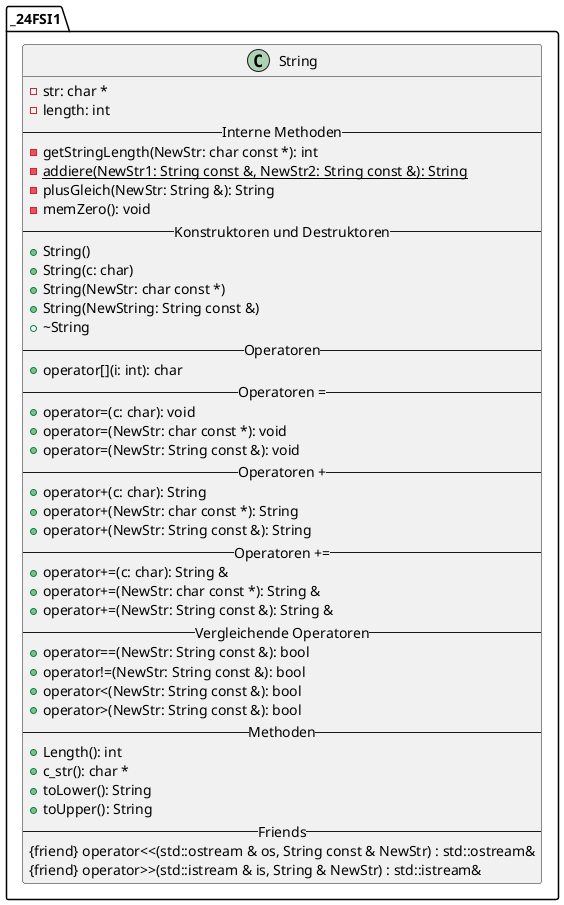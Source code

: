 @startuml
'https://plantuml.com/class-diagram
set namespaceSeparator ::
class _24FSI1::String {
-str: char *
-length: int
-- Interne Methoden --
-getStringLength(NewStr: char const *): int
-{static}addiere(NewStr1: String const &, NewStr2: String const &): String
-plusGleich(NewStr: String &): String
-memZero(): void
-- Konstruktoren und Destruktoren --
+String()
+String(c: char)
+String(NewStr: char const *)
+String(NewString: String const &)
+~String
-- Operatoren --
+operator[](i: int): char
-- Operatoren = --
+operator=(c: char): void
+operator=(NewStr: char const *): void
+operator=(NewStr: String const &): void
-- Operatoren + --
+operator+(c: char): String
+operator+(NewStr: char const *): String
+operator+(NewStr: String const &): String
-- Operatoren += --
+operator+=(c: char): String &
+operator+=(NewStr: char const *): String &
+operator+=(NewStr: String const &): String &
-- Vergleichende Operatoren --
+operator==(NewStr: String const &): bool
+operator!=(NewStr: String const &): bool
+operator<(NewStr: String const &): bool
+operator>(NewStr: String const &): bool
-- Methoden --
+Length(): int
+c_str(): char *
+toLower(): String
+toUpper(): String
-- Friends --
{friend} operator<<(std::ostream & os, String const & NewStr) : std::ostream&
{friend} operator>>(std::istream & is, String & NewStr) : std::istream&
}
}
@enduml